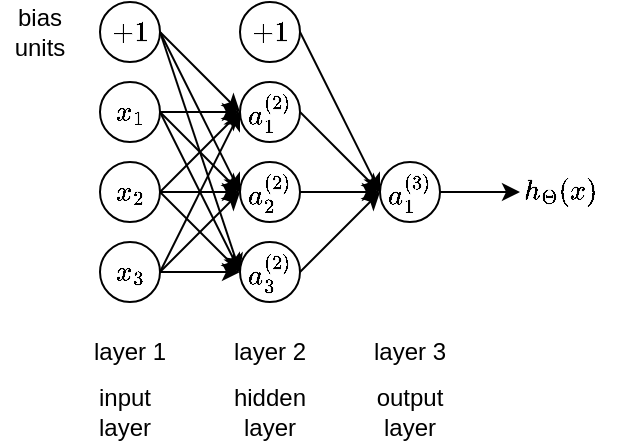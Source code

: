 <mxfile version="14.3.2" type="google"><diagram id="FDRu-zQXuMIwyVeWcbei" name="Page-1"><mxGraphModel dx="1355" dy="774" grid="1" gridSize="10" guides="1" tooltips="1" connect="1" arrows="1" fold="1" page="1" pageScale="1" pageWidth="827" pageHeight="1169" math="1" shadow="0"><root><mxCell id="0"/><mxCell id="1" parent="0"/><mxCell id="3kBlMOwo0R33h5x3qyNE-1" value="\(x_1\)" style="ellipse;whiteSpace=wrap;html=1;aspect=fixed;" parent="1" vertex="1"><mxGeometry x="180" y="165" width="30" height="30" as="geometry"/></mxCell><mxCell id="3kBlMOwo0R33h5x3qyNE-4" value="\(x_2\)" style="ellipse;whiteSpace=wrap;html=1;aspect=fixed;" parent="1" vertex="1"><mxGeometry x="180" y="205" width="30" height="30" as="geometry"/></mxCell><mxCell id="3kBlMOwo0R33h5x3qyNE-5" value="\(x_3\)" style="ellipse;whiteSpace=wrap;html=1;aspect=fixed;" parent="1" vertex="1"><mxGeometry x="180" y="245" width="30" height="30" as="geometry"/></mxCell><mxCell id="3kBlMOwo0R33h5x3qyNE-6" value="\(+1\)" style="ellipse;whiteSpace=wrap;html=1;aspect=fixed;" parent="1" vertex="1"><mxGeometry x="250" y="125" width="30" height="30" as="geometry"/></mxCell><mxCell id="3kBlMOwo0R33h5x3qyNE-7" value="\(a_1^{(2)}\)" style="ellipse;whiteSpace=wrap;html=1;aspect=fixed;" parent="1" vertex="1"><mxGeometry x="250" y="165" width="30" height="30" as="geometry"/></mxCell><mxCell id="3kBlMOwo0R33h5x3qyNE-8" value="\(a_2^{(2)}\)" style="ellipse;whiteSpace=wrap;html=1;aspect=fixed;" parent="1" vertex="1"><mxGeometry x="250" y="205" width="30" height="30" as="geometry"/></mxCell><mxCell id="3kBlMOwo0R33h5x3qyNE-9" value="\(a_3^{(2)}\)" style="ellipse;whiteSpace=wrap;html=1;aspect=fixed;" parent="1" vertex="1"><mxGeometry x="250" y="245" width="30" height="30" as="geometry"/></mxCell><mxCell id="3kBlMOwo0R33h5x3qyNE-14" value="" style="endArrow=classic;html=1;exitX=1;exitY=0.5;exitDx=0;exitDy=0;entryX=0;entryY=0.5;entryDx=0;entryDy=0;" parent="1" source="3kBlMOwo0R33h5x3qyNE-1" target="3kBlMOwo0R33h5x3qyNE-7" edge="1"><mxGeometry width="50" height="50" relative="1" as="geometry"><mxPoint x="400" y="295" as="sourcePoint"/><mxPoint x="450" y="245" as="targetPoint"/></mxGeometry></mxCell><mxCell id="3kBlMOwo0R33h5x3qyNE-15" value="" style="endArrow=classic;html=1;exitX=1;exitY=0.5;exitDx=0;exitDy=0;entryX=0;entryY=0.5;entryDx=0;entryDy=0;" parent="1" source="3kBlMOwo0R33h5x3qyNE-1" target="3kBlMOwo0R33h5x3qyNE-8" edge="1"><mxGeometry width="50" height="50" relative="1" as="geometry"><mxPoint x="400" y="295" as="sourcePoint"/><mxPoint x="450" y="245" as="targetPoint"/></mxGeometry></mxCell><mxCell id="3kBlMOwo0R33h5x3qyNE-16" value="" style="endArrow=classic;html=1;exitX=1;exitY=0.5;exitDx=0;exitDy=0;entryX=0;entryY=0.5;entryDx=0;entryDy=0;" parent="1" source="3kBlMOwo0R33h5x3qyNE-1" target="3kBlMOwo0R33h5x3qyNE-9" edge="1"><mxGeometry width="50" height="50" relative="1" as="geometry"><mxPoint x="400" y="295" as="sourcePoint"/><mxPoint x="450" y="245" as="targetPoint"/></mxGeometry></mxCell><mxCell id="3kBlMOwo0R33h5x3qyNE-17" value="\(+1\)" style="ellipse;whiteSpace=wrap;html=1;aspect=fixed;" parent="1" vertex="1"><mxGeometry x="180" y="125" width="30" height="30" as="geometry"/></mxCell><mxCell id="3kBlMOwo0R33h5x3qyNE-18" value="&lt;span&gt;\(a_1^{(3)}\)&lt;/span&gt;" style="ellipse;whiteSpace=wrap;html=1;aspect=fixed;" parent="1" vertex="1"><mxGeometry x="320" y="205" width="30" height="30" as="geometry"/></mxCell><mxCell id="3kBlMOwo0R33h5x3qyNE-19" value="" style="endArrow=classic;html=1;exitX=1;exitY=0.5;exitDx=0;exitDy=0;entryX=0;entryY=0.5;entryDx=0;entryDy=0;" parent="1" source="3kBlMOwo0R33h5x3qyNE-7" target="3kBlMOwo0R33h5x3qyNE-18" edge="1"><mxGeometry width="50" height="50" relative="1" as="geometry"><mxPoint x="400" y="295" as="sourcePoint"/><mxPoint x="450" y="245" as="targetPoint"/></mxGeometry></mxCell><mxCell id="3kBlMOwo0R33h5x3qyNE-20" value="" style="endArrow=classic;html=1;exitX=1;exitY=0.5;exitDx=0;exitDy=0;" parent="1" source="3kBlMOwo0R33h5x3qyNE-8" edge="1"><mxGeometry width="50" height="50" relative="1" as="geometry"><mxPoint x="320" y="295" as="sourcePoint"/><mxPoint x="320" y="220" as="targetPoint"/></mxGeometry></mxCell><mxCell id="3kBlMOwo0R33h5x3qyNE-21" value="" style="endArrow=classic;html=1;exitX=1;exitY=0.5;exitDx=0;exitDy=0;entryX=0;entryY=0.5;entryDx=0;entryDy=0;" parent="1" source="3kBlMOwo0R33h5x3qyNE-9" target="3kBlMOwo0R33h5x3qyNE-18" edge="1"><mxGeometry width="50" height="50" relative="1" as="geometry"><mxPoint x="300" y="200" as="sourcePoint"/><mxPoint x="340" y="240" as="targetPoint"/></mxGeometry></mxCell><mxCell id="3kBlMOwo0R33h5x3qyNE-22" value="" style="endArrow=classic;html=1;exitX=1;exitY=0.5;exitDx=0;exitDy=0;entryX=0;entryY=0.5;entryDx=0;entryDy=0;" parent="1" source="3kBlMOwo0R33h5x3qyNE-6" target="3kBlMOwo0R33h5x3qyNE-18" edge="1"><mxGeometry width="50" height="50" relative="1" as="geometry"><mxPoint x="310" y="210" as="sourcePoint"/><mxPoint x="350" y="185" as="targetPoint"/></mxGeometry></mxCell><mxCell id="3kBlMOwo0R33h5x3qyNE-23" value="" style="endArrow=classic;html=1;exitX=1;exitY=0.5;exitDx=0;exitDy=0;entryX=0;entryY=0.5;entryDx=0;entryDy=0;" parent="1" source="3kBlMOwo0R33h5x3qyNE-17" target="3kBlMOwo0R33h5x3qyNE-7" edge="1"><mxGeometry width="50" height="50" relative="1" as="geometry"><mxPoint x="320" y="220" as="sourcePoint"/><mxPoint x="360" y="260" as="targetPoint"/></mxGeometry></mxCell><mxCell id="3kBlMOwo0R33h5x3qyNE-24" value="" style="endArrow=classic;html=1;entryX=0;entryY=0.5;entryDx=0;entryDy=0;" parent="1" target="3kBlMOwo0R33h5x3qyNE-8" edge="1"><mxGeometry width="50" height="50" relative="1" as="geometry"><mxPoint x="210" y="140" as="sourcePoint"/><mxPoint x="370" y="270" as="targetPoint"/></mxGeometry></mxCell><mxCell id="FpEn-p_nEMBy1dmtXnoT-3" value="" style="endArrow=classic;html=1;exitX=1;exitY=0.5;exitDx=0;exitDy=0;entryX=0;entryY=0.5;entryDx=0;entryDy=0;" parent="1" source="3kBlMOwo0R33h5x3qyNE-4" target="3kBlMOwo0R33h5x3qyNE-7" edge="1"><mxGeometry width="50" height="50" relative="1" as="geometry"><mxPoint x="220" y="190" as="sourcePoint"/><mxPoint x="260" y="270" as="targetPoint"/></mxGeometry></mxCell><mxCell id="FpEn-p_nEMBy1dmtXnoT-4" value="" style="endArrow=classic;html=1;exitX=1;exitY=0.5;exitDx=0;exitDy=0;entryX=0;entryY=0.5;entryDx=0;entryDy=0;" parent="1" source="3kBlMOwo0R33h5x3qyNE-4" target="3kBlMOwo0R33h5x3qyNE-8" edge="1"><mxGeometry width="50" height="50" relative="1" as="geometry"><mxPoint x="220" y="230" as="sourcePoint"/><mxPoint x="260" y="190" as="targetPoint"/></mxGeometry></mxCell><mxCell id="FpEn-p_nEMBy1dmtXnoT-5" value="" style="endArrow=classic;html=1;exitX=1;exitY=0.5;exitDx=0;exitDy=0;entryX=0;entryY=0.5;entryDx=0;entryDy=0;" parent="1" source="3kBlMOwo0R33h5x3qyNE-4" target="3kBlMOwo0R33h5x3qyNE-9" edge="1"><mxGeometry width="50" height="50" relative="1" as="geometry"><mxPoint x="220" y="230" as="sourcePoint"/><mxPoint x="260" y="230" as="targetPoint"/></mxGeometry></mxCell><mxCell id="FpEn-p_nEMBy1dmtXnoT-6" value="" style="endArrow=classic;html=1;exitX=1;exitY=0.5;exitDx=0;exitDy=0;entryX=0;entryY=0.5;entryDx=0;entryDy=0;" parent="1" source="3kBlMOwo0R33h5x3qyNE-5" target="3kBlMOwo0R33h5x3qyNE-7" edge="1"><mxGeometry width="50" height="50" relative="1" as="geometry"><mxPoint x="220" y="230" as="sourcePoint"/><mxPoint x="260" y="270" as="targetPoint"/></mxGeometry></mxCell><mxCell id="FpEn-p_nEMBy1dmtXnoT-7" value="" style="endArrow=classic;html=1;exitX=1;exitY=0.5;exitDx=0;exitDy=0;entryX=0;entryY=0.5;entryDx=0;entryDy=0;" parent="1" source="3kBlMOwo0R33h5x3qyNE-5" target="3kBlMOwo0R33h5x3qyNE-8" edge="1"><mxGeometry width="50" height="50" relative="1" as="geometry"><mxPoint x="220" y="270" as="sourcePoint"/><mxPoint x="260" y="190" as="targetPoint"/></mxGeometry></mxCell><mxCell id="FpEn-p_nEMBy1dmtXnoT-8" value="" style="endArrow=classic;html=1;exitX=1;exitY=0.5;exitDx=0;exitDy=0;entryX=0;entryY=0.5;entryDx=0;entryDy=0;" parent="1" source="3kBlMOwo0R33h5x3qyNE-5" target="3kBlMOwo0R33h5x3qyNE-9" edge="1"><mxGeometry width="50" height="50" relative="1" as="geometry"><mxPoint x="220" y="270" as="sourcePoint"/><mxPoint x="260" y="230" as="targetPoint"/></mxGeometry></mxCell><mxCell id="FpEn-p_nEMBy1dmtXnoT-9" value="" style="endArrow=classic;html=1;exitX=1;exitY=0.5;exitDx=0;exitDy=0;entryX=0;entryY=0.5;entryDx=0;entryDy=0;" parent="1" source="3kBlMOwo0R33h5x3qyNE-17" target="3kBlMOwo0R33h5x3qyNE-9" edge="1"><mxGeometry width="50" height="50" relative="1" as="geometry"><mxPoint x="220" y="150" as="sourcePoint"/><mxPoint x="260" y="190" as="targetPoint"/></mxGeometry></mxCell><mxCell id="FpEn-p_nEMBy1dmtXnoT-10" value="" style="endArrow=classic;html=1;exitX=1;exitY=0.5;exitDx=0;exitDy=0;" parent="1" source="3kBlMOwo0R33h5x3qyNE-18" edge="1"><mxGeometry width="50" height="50" relative="1" as="geometry"><mxPoint x="400" y="395" as="sourcePoint"/><mxPoint x="390" y="220" as="targetPoint"/></mxGeometry></mxCell><mxCell id="FpEn-p_nEMBy1dmtXnoT-11" value="\(h_{\Theta}(x)\)" style="text;html=1;strokeColor=none;fillColor=none;align=center;verticalAlign=middle;whiteSpace=wrap;rounded=0;" parent="1" vertex="1"><mxGeometry x="390" y="210" width="40" height="20" as="geometry"/></mxCell><mxCell id="wBrkQZ384RyAOjpWaeHo-1" value="layer 1" style="text;html=1;strokeColor=none;fillColor=none;align=center;verticalAlign=middle;whiteSpace=wrap;rounded=0;" parent="1" vertex="1"><mxGeometry x="175" y="290" width="40" height="20" as="geometry"/></mxCell><mxCell id="wBrkQZ384RyAOjpWaeHo-5" value="layer 2&lt;br&gt;" style="text;html=1;strokeColor=none;fillColor=none;align=center;verticalAlign=middle;whiteSpace=wrap;rounded=0;" parent="1" vertex="1"><mxGeometry x="245" y="290" width="40" height="20" as="geometry"/></mxCell><mxCell id="wBrkQZ384RyAOjpWaeHo-6" value="layer 3" style="text;html=1;strokeColor=none;fillColor=none;align=center;verticalAlign=middle;whiteSpace=wrap;rounded=0;" parent="1" vertex="1"><mxGeometry x="315" y="290" width="40" height="20" as="geometry"/></mxCell><mxCell id="wBrkQZ384RyAOjpWaeHo-7" value="input layer" style="text;html=1;strokeColor=none;fillColor=none;align=center;verticalAlign=middle;whiteSpace=wrap;rounded=0;" parent="1" vertex="1"><mxGeometry x="175" y="320" width="35" height="20" as="geometry"/></mxCell><mxCell id="wBrkQZ384RyAOjpWaeHo-8" value="hidden layer" style="text;html=1;strokeColor=none;fillColor=none;align=center;verticalAlign=middle;whiteSpace=wrap;rounded=0;" parent="1" vertex="1"><mxGeometry x="245" y="320" width="40" height="20" as="geometry"/></mxCell><mxCell id="wBrkQZ384RyAOjpWaeHo-9" value="output layer" style="text;html=1;strokeColor=none;fillColor=none;align=center;verticalAlign=middle;whiteSpace=wrap;rounded=0;" parent="1" vertex="1"><mxGeometry x="315" y="320" width="40" height="20" as="geometry"/></mxCell><mxCell id="CbdAHJ-0yDkleP-JfYJJ-1" value="bias units" style="text;html=1;strokeColor=none;fillColor=none;align=center;verticalAlign=middle;whiteSpace=wrap;rounded=0;" vertex="1" parent="1"><mxGeometry x="130" y="130" width="40" height="20" as="geometry"/></mxCell></root></mxGraphModel></diagram></mxfile>